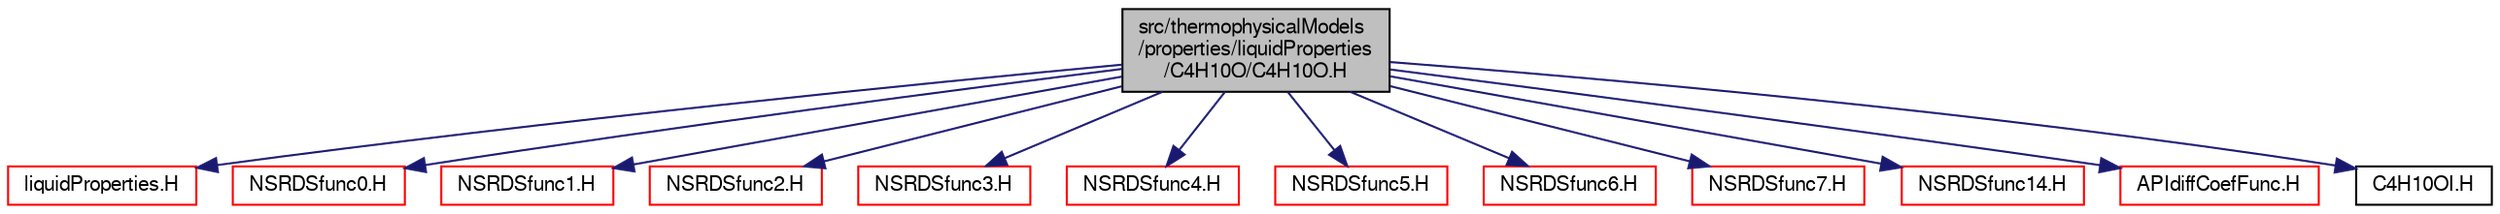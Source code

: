 digraph "src/thermophysicalModels/properties/liquidProperties/C4H10O/C4H10O.H"
{
  bgcolor="transparent";
  edge [fontname="FreeSans",fontsize="10",labelfontname="FreeSans",labelfontsize="10"];
  node [fontname="FreeSans",fontsize="10",shape=record];
  Node1 [label="src/thermophysicalModels\l/properties/liquidProperties\l/C4H10O/C4H10O.H",height=0.2,width=0.4,color="black", fillcolor="grey75", style="filled" fontcolor="black"];
  Node1 -> Node2 [color="midnightblue",fontsize="10",style="solid",fontname="FreeSans"];
  Node2 [label="liquidProperties.H",height=0.2,width=0.4,color="red",URL="$a09599.html"];
  Node1 -> Node3 [color="midnightblue",fontsize="10",style="solid",fontname="FreeSans"];
  Node3 [label="NSRDSfunc0.H",height=0.2,width=0.4,color="red",URL="$a09888.html"];
  Node1 -> Node4 [color="midnightblue",fontsize="10",style="solid",fontname="FreeSans"];
  Node4 [label="NSRDSfunc1.H",height=0.2,width=0.4,color="red",URL="$a09890.html"];
  Node1 -> Node5 [color="midnightblue",fontsize="10",style="solid",fontname="FreeSans"];
  Node5 [label="NSRDSfunc2.H",height=0.2,width=0.4,color="red",URL="$a09894.html"];
  Node1 -> Node6 [color="midnightblue",fontsize="10",style="solid",fontname="FreeSans"];
  Node6 [label="NSRDSfunc3.H",height=0.2,width=0.4,color="red",URL="$a09896.html"];
  Node1 -> Node7 [color="midnightblue",fontsize="10",style="solid",fontname="FreeSans"];
  Node7 [label="NSRDSfunc4.H",height=0.2,width=0.4,color="red",URL="$a09898.html"];
  Node1 -> Node8 [color="midnightblue",fontsize="10",style="solid",fontname="FreeSans"];
  Node8 [label="NSRDSfunc5.H",height=0.2,width=0.4,color="red",URL="$a09900.html"];
  Node1 -> Node9 [color="midnightblue",fontsize="10",style="solid",fontname="FreeSans"];
  Node9 [label="NSRDSfunc6.H",height=0.2,width=0.4,color="red",URL="$a09902.html"];
  Node1 -> Node10 [color="midnightblue",fontsize="10",style="solid",fontname="FreeSans"];
  Node10 [label="NSRDSfunc7.H",height=0.2,width=0.4,color="red",URL="$a09904.html"];
  Node1 -> Node11 [color="midnightblue",fontsize="10",style="solid",fontname="FreeSans"];
  Node11 [label="NSRDSfunc14.H",height=0.2,width=0.4,color="red",URL="$a09892.html"];
  Node1 -> Node12 [color="midnightblue",fontsize="10",style="solid",fontname="FreeSans"];
  Node12 [label="APIdiffCoefFunc.H",height=0.2,width=0.4,color="red",URL="$a09886.html"];
  Node1 -> Node13 [color="midnightblue",fontsize="10",style="solid",fontname="FreeSans"];
  Node13 [label="C4H10OI.H",height=0.2,width=0.4,color="black",URL="$a09558.html"];
}
